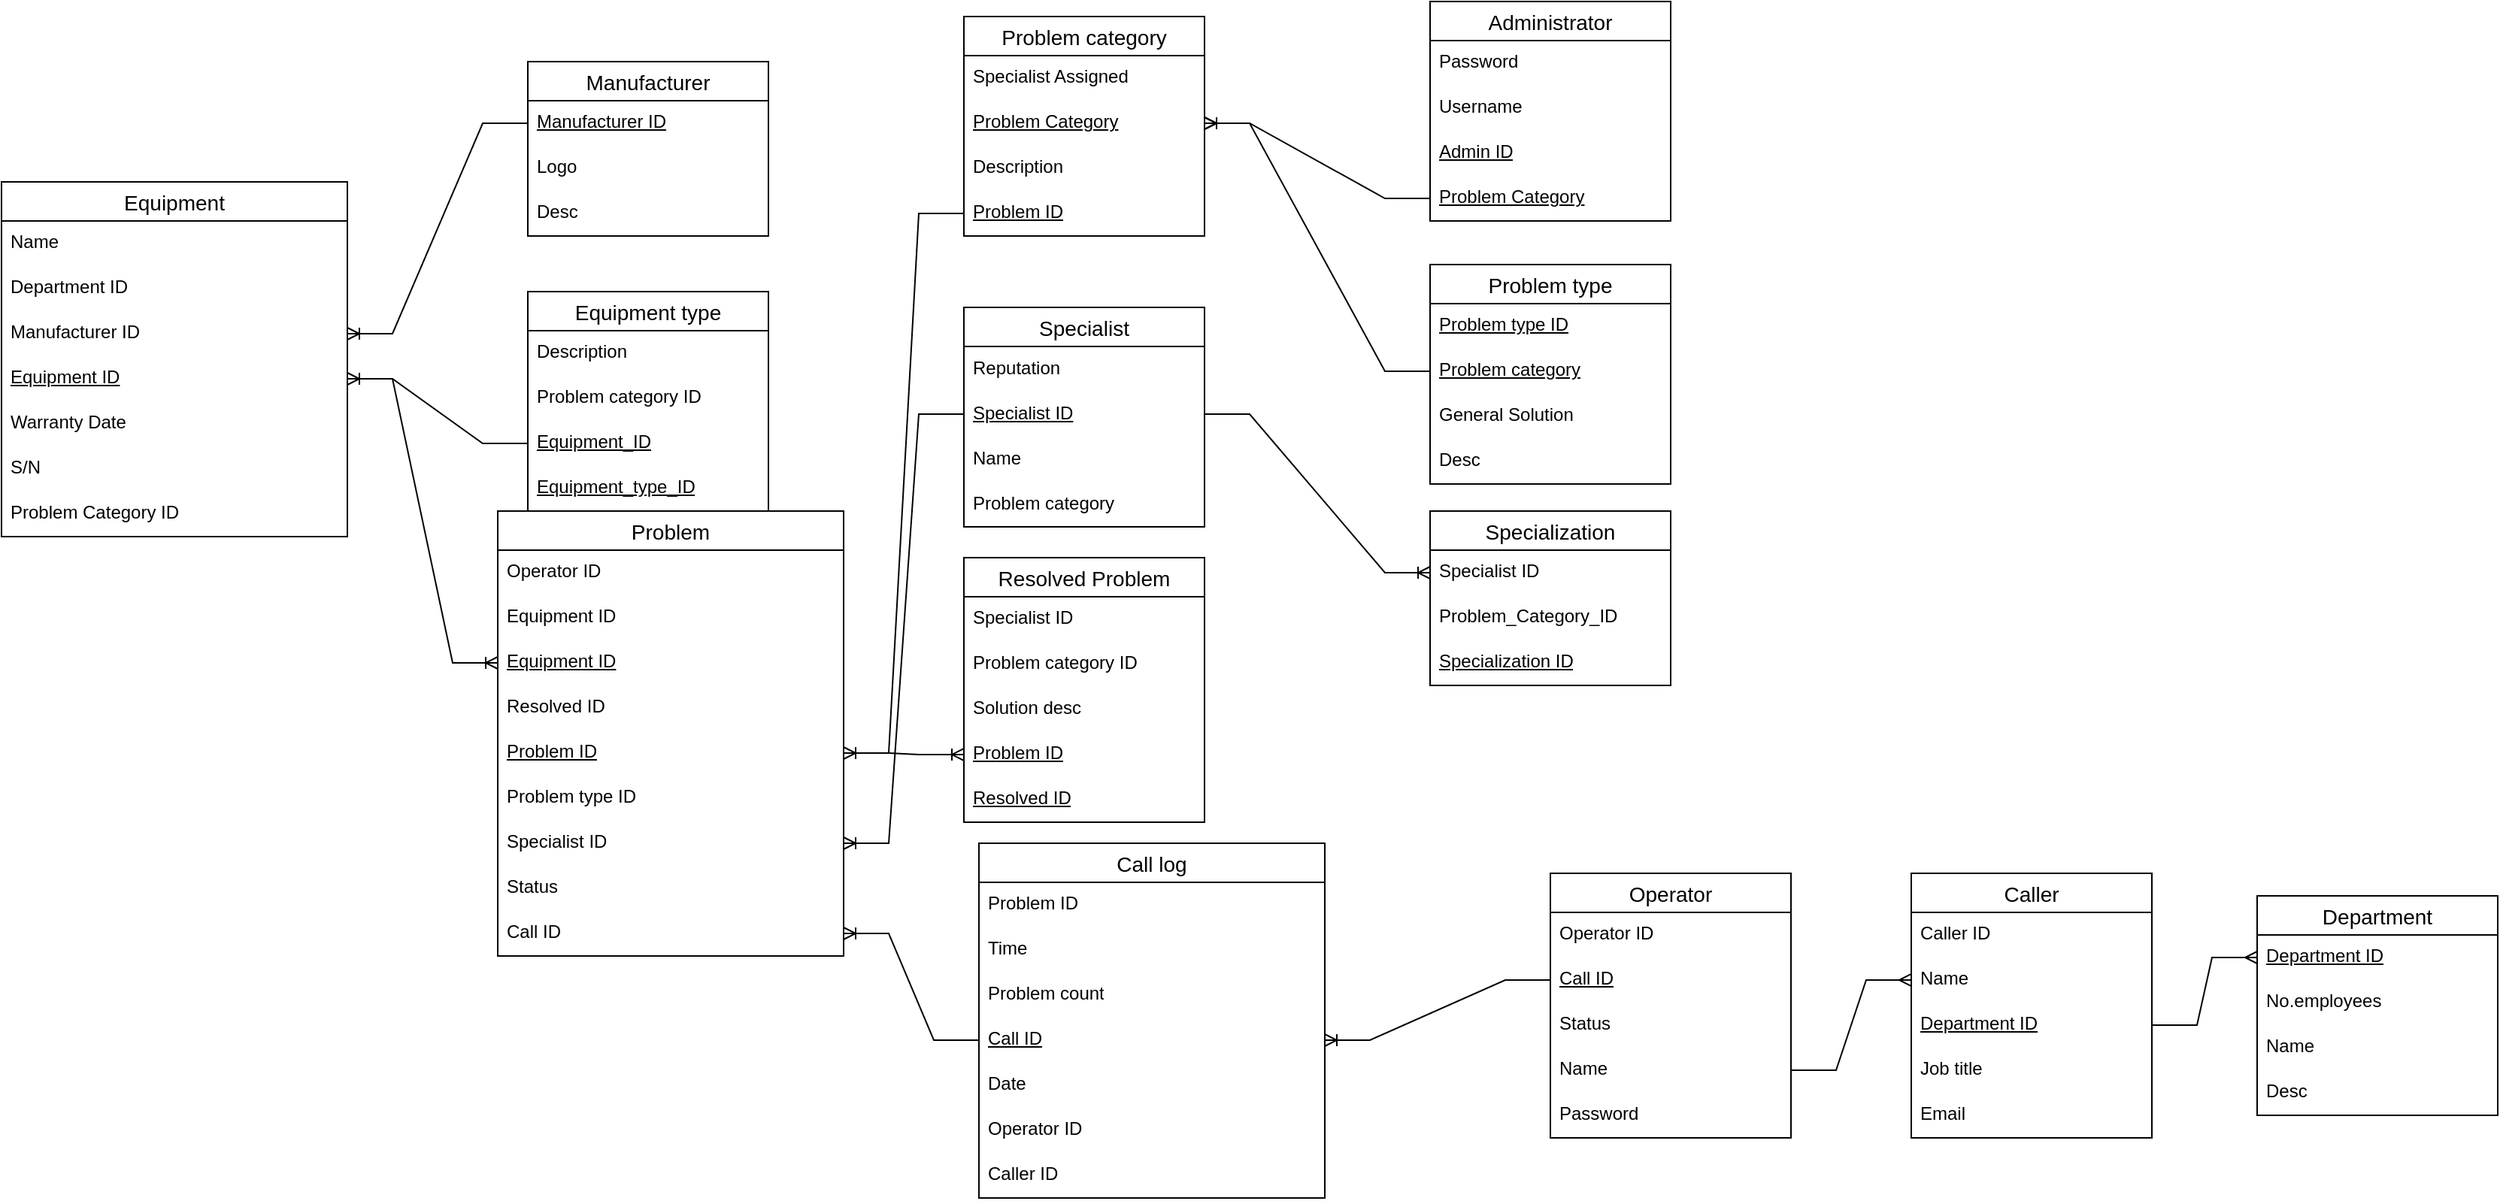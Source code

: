 <mxfile version="24.8.0">
  <diagram name="Página-1" id="9ZSB6v77KkYuJkSo5tRQ">
    <mxGraphModel dx="1434" dy="1915" grid="1" gridSize="10" guides="1" tooltips="1" connect="1" arrows="1" fold="1" page="1" pageScale="1" pageWidth="827" pageHeight="1169" math="0" shadow="0">
      <root>
        <mxCell id="0" />
        <mxCell id="1" parent="0" />
        <mxCell id="93gw-aGDqxS_F10GehH_-1" value="Administrator" style="swimlane;fontStyle=0;childLayout=stackLayout;horizontal=1;startSize=26;horizontalStack=0;resizeParent=1;resizeParentMax=0;resizeLast=0;collapsible=1;marginBottom=0;align=center;fontSize=14;" parent="1" vertex="1">
          <mxGeometry x="970" y="-20" width="160" height="146" as="geometry" />
        </mxCell>
        <mxCell id="93gw-aGDqxS_F10GehH_-2" value="Password" style="text;strokeColor=none;fillColor=none;spacingLeft=4;spacingRight=4;overflow=hidden;rotatable=0;points=[[0,0.5],[1,0.5]];portConstraint=eastwest;fontSize=12;whiteSpace=wrap;html=1;" parent="93gw-aGDqxS_F10GehH_-1" vertex="1">
          <mxGeometry y="26" width="160" height="30" as="geometry" />
        </mxCell>
        <mxCell id="93gw-aGDqxS_F10GehH_-3" value="Username" style="text;strokeColor=none;fillColor=none;spacingLeft=4;spacingRight=4;overflow=hidden;rotatable=0;points=[[0,0.5],[1,0.5]];portConstraint=eastwest;fontSize=12;whiteSpace=wrap;html=1;" parent="93gw-aGDqxS_F10GehH_-1" vertex="1">
          <mxGeometry y="56" width="160" height="30" as="geometry" />
        </mxCell>
        <mxCell id="93gw-aGDqxS_F10GehH_-4" value="Admin ID" style="text;strokeColor=none;fillColor=none;spacingLeft=4;spacingRight=4;overflow=hidden;rotatable=0;points=[[0,0.5],[1,0.5]];portConstraint=eastwest;fontSize=12;whiteSpace=wrap;html=1;fontStyle=4" parent="93gw-aGDqxS_F10GehH_-1" vertex="1">
          <mxGeometry y="86" width="160" height="30" as="geometry" />
        </mxCell>
        <mxCell id="93gw-aGDqxS_F10GehH_-190" value="Problem Category" style="text;strokeColor=none;fillColor=none;spacingLeft=4;spacingRight=4;overflow=hidden;rotatable=0;points=[[0,0.5],[1,0.5]];portConstraint=eastwest;fontSize=12;whiteSpace=wrap;html=1;fontStyle=4" parent="93gw-aGDqxS_F10GehH_-1" vertex="1">
          <mxGeometry y="116" width="160" height="30" as="geometry" />
        </mxCell>
        <mxCell id="93gw-aGDqxS_F10GehH_-5" value="Resolved Problem" style="swimlane;fontStyle=0;childLayout=stackLayout;horizontal=1;startSize=26;horizontalStack=0;resizeParent=1;resizeParentMax=0;resizeLast=0;collapsible=1;marginBottom=0;align=center;fontSize=14;" parent="1" vertex="1">
          <mxGeometry x="660" y="350" width="160" height="176" as="geometry" />
        </mxCell>
        <mxCell id="93gw-aGDqxS_F10GehH_-6" value="Specialist ID" style="text;strokeColor=none;fillColor=none;spacingLeft=4;spacingRight=4;overflow=hidden;rotatable=0;points=[[0,0.5],[1,0.5]];portConstraint=eastwest;fontSize=12;whiteSpace=wrap;html=1;" parent="93gw-aGDqxS_F10GehH_-5" vertex="1">
          <mxGeometry y="26" width="160" height="30" as="geometry" />
        </mxCell>
        <mxCell id="93gw-aGDqxS_F10GehH_-40" value="Problem category ID" style="text;strokeColor=none;fillColor=none;spacingLeft=4;spacingRight=4;overflow=hidden;rotatable=0;points=[[0,0.5],[1,0.5]];portConstraint=eastwest;fontSize=12;whiteSpace=wrap;html=1;" parent="93gw-aGDqxS_F10GehH_-5" vertex="1">
          <mxGeometry y="56" width="160" height="30" as="geometry" />
        </mxCell>
        <mxCell id="93gw-aGDqxS_F10GehH_-7" value="Solution desc" style="text;strokeColor=none;fillColor=none;spacingLeft=4;spacingRight=4;overflow=hidden;rotatable=0;points=[[0,0.5],[1,0.5]];portConstraint=eastwest;fontSize=12;whiteSpace=wrap;html=1;" parent="93gw-aGDqxS_F10GehH_-5" vertex="1">
          <mxGeometry y="86" width="160" height="30" as="geometry" />
        </mxCell>
        <mxCell id="93gw-aGDqxS_F10GehH_-8" value="Problem ID" style="text;strokeColor=none;fillColor=none;spacingLeft=4;spacingRight=4;overflow=hidden;rotatable=0;points=[[0,0.5],[1,0.5]];portConstraint=eastwest;fontSize=12;whiteSpace=wrap;html=1;fontStyle=4" parent="93gw-aGDqxS_F10GehH_-5" vertex="1">
          <mxGeometry y="116" width="160" height="30" as="geometry" />
        </mxCell>
        <mxCell id="93gw-aGDqxS_F10GehH_-188" value="Resolved ID" style="text;strokeColor=none;fillColor=none;spacingLeft=4;spacingRight=4;overflow=hidden;rotatable=0;points=[[0,0.5],[1,0.5]];portConstraint=eastwest;fontSize=12;whiteSpace=wrap;html=1;fontStyle=4" parent="93gw-aGDqxS_F10GehH_-5" vertex="1">
          <mxGeometry y="146" width="160" height="30" as="geometry" />
        </mxCell>
        <mxCell id="93gw-aGDqxS_F10GehH_-9" value="Equipment" style="swimlane;fontStyle=0;childLayout=stackLayout;horizontal=1;startSize=26;horizontalStack=0;resizeParent=1;resizeParentMax=0;resizeLast=0;collapsible=1;marginBottom=0;align=center;fontSize=14;" parent="1" vertex="1">
          <mxGeometry x="20" y="100" width="230" height="236" as="geometry">
            <mxRectangle x="150" y="190" width="60" height="30" as="alternateBounds" />
          </mxGeometry>
        </mxCell>
        <mxCell id="93gw-aGDqxS_F10GehH_-10" value="Name" style="text;strokeColor=none;fillColor=none;spacingLeft=4;spacingRight=4;overflow=hidden;rotatable=0;points=[[0,0.5],[1,0.5]];portConstraint=eastwest;fontSize=12;whiteSpace=wrap;html=1;" parent="93gw-aGDqxS_F10GehH_-9" vertex="1">
          <mxGeometry y="26" width="230" height="30" as="geometry" />
        </mxCell>
        <mxCell id="93gw-aGDqxS_F10GehH_-32" value="Department ID" style="text;strokeColor=none;fillColor=none;spacingLeft=4;spacingRight=4;overflow=hidden;rotatable=0;points=[[0,0.5],[1,0.5]];portConstraint=eastwest;fontSize=12;whiteSpace=wrap;html=1;" parent="93gw-aGDqxS_F10GehH_-9" vertex="1">
          <mxGeometry y="56" width="230" height="30" as="geometry" />
        </mxCell>
        <mxCell id="93gw-aGDqxS_F10GehH_-11" value="Manufacturer ID" style="text;strokeColor=none;fillColor=none;spacingLeft=4;spacingRight=4;overflow=hidden;rotatable=0;points=[[0,0.5],[1,0.5]];portConstraint=eastwest;fontSize=12;whiteSpace=wrap;html=1;" parent="93gw-aGDqxS_F10GehH_-9" vertex="1">
          <mxGeometry y="86" width="230" height="30" as="geometry" />
        </mxCell>
        <mxCell id="93gw-aGDqxS_F10GehH_-35" value="Equipment ID" style="text;strokeColor=none;fillColor=none;spacingLeft=4;spacingRight=4;overflow=hidden;rotatable=0;points=[[0,0.5],[1,0.5]];portConstraint=eastwest;fontSize=12;whiteSpace=wrap;html=1;fontStyle=4" parent="93gw-aGDqxS_F10GehH_-9" vertex="1">
          <mxGeometry y="116" width="230" height="30" as="geometry" />
        </mxCell>
        <mxCell id="93gw-aGDqxS_F10GehH_-36" value="Warranty Date" style="text;strokeColor=none;fillColor=none;spacingLeft=4;spacingRight=4;overflow=hidden;rotatable=0;points=[[0,0.5],[1,0.5]];portConstraint=eastwest;fontSize=12;whiteSpace=wrap;html=1;" parent="93gw-aGDqxS_F10GehH_-9" vertex="1">
          <mxGeometry y="146" width="230" height="30" as="geometry" />
        </mxCell>
        <mxCell id="93gw-aGDqxS_F10GehH_-33" value="S/N" style="text;strokeColor=none;fillColor=none;spacingLeft=4;spacingRight=4;overflow=hidden;rotatable=0;points=[[0,0.5],[1,0.5]];portConstraint=eastwest;fontSize=12;whiteSpace=wrap;html=1;" parent="93gw-aGDqxS_F10GehH_-9" vertex="1">
          <mxGeometry y="176" width="230" height="30" as="geometry" />
        </mxCell>
        <mxCell id="93gw-aGDqxS_F10GehH_-12" value="Problem Category ID" style="text;strokeColor=none;fillColor=none;spacingLeft=4;spacingRight=4;overflow=hidden;rotatable=0;points=[[0,0.5],[1,0.5]];portConstraint=eastwest;fontSize=12;whiteSpace=wrap;html=1;" parent="93gw-aGDqxS_F10GehH_-9" vertex="1">
          <mxGeometry y="206" width="230" height="30" as="geometry" />
        </mxCell>
        <mxCell id="93gw-aGDqxS_F10GehH_-13" value="Equipment type" style="swimlane;fontStyle=0;childLayout=stackLayout;horizontal=1;startSize=26;horizontalStack=0;resizeParent=1;resizeParentMax=0;resizeLast=0;collapsible=1;marginBottom=0;align=center;fontSize=14;" parent="1" vertex="1">
          <mxGeometry x="370" y="173" width="160" height="146" as="geometry" />
        </mxCell>
        <mxCell id="93gw-aGDqxS_F10GehH_-14" value="Description" style="text;strokeColor=none;fillColor=none;spacingLeft=4;spacingRight=4;overflow=hidden;rotatable=0;points=[[0,0.5],[1,0.5]];portConstraint=eastwest;fontSize=12;whiteSpace=wrap;html=1;" parent="93gw-aGDqxS_F10GehH_-13" vertex="1">
          <mxGeometry y="26" width="160" height="30" as="geometry" />
        </mxCell>
        <mxCell id="93gw-aGDqxS_F10GehH_-15" value="Problem category ID" style="text;strokeColor=none;fillColor=none;spacingLeft=4;spacingRight=4;overflow=hidden;rotatable=0;points=[[0,0.5],[1,0.5]];portConstraint=eastwest;fontSize=12;whiteSpace=wrap;html=1;" parent="93gw-aGDqxS_F10GehH_-13" vertex="1">
          <mxGeometry y="56" width="160" height="30" as="geometry" />
        </mxCell>
        <mxCell id="Wna7h7z7VAypteXtnQsG-3" value="Equipment&lt;span style=&quot;background-color: initial;&quot;&gt;_ID&lt;/span&gt;" style="text;strokeColor=none;fillColor=none;spacingLeft=4;spacingRight=4;overflow=hidden;rotatable=0;points=[[0,0.5],[1,0.5]];portConstraint=eastwest;fontSize=12;whiteSpace=wrap;html=1;fontStyle=4" vertex="1" parent="93gw-aGDqxS_F10GehH_-13">
          <mxGeometry y="86" width="160" height="30" as="geometry" />
        </mxCell>
        <mxCell id="93gw-aGDqxS_F10GehH_-16" value="Equipment_type_ID" style="text;strokeColor=none;fillColor=none;spacingLeft=4;spacingRight=4;overflow=hidden;rotatable=0;points=[[0,0.5],[1,0.5]];portConstraint=eastwest;fontSize=12;whiteSpace=wrap;html=1;fontStyle=4" parent="93gw-aGDqxS_F10GehH_-13" vertex="1">
          <mxGeometry y="116" width="160" height="30" as="geometry" />
        </mxCell>
        <mxCell id="93gw-aGDqxS_F10GehH_-17" value="Manufacturer" style="swimlane;fontStyle=0;childLayout=stackLayout;horizontal=1;startSize=26;horizontalStack=0;resizeParent=1;resizeParentMax=0;resizeLast=0;collapsible=1;marginBottom=0;align=center;fontSize=14;" parent="1" vertex="1">
          <mxGeometry x="370" y="20" width="160" height="116" as="geometry" />
        </mxCell>
        <mxCell id="93gw-aGDqxS_F10GehH_-18" value="Manufacturer ID" style="text;strokeColor=none;fillColor=none;spacingLeft=4;spacingRight=4;overflow=hidden;rotatable=0;points=[[0,0.5],[1,0.5]];portConstraint=eastwest;fontSize=12;whiteSpace=wrap;html=1;fontStyle=4" parent="93gw-aGDqxS_F10GehH_-17" vertex="1">
          <mxGeometry y="26" width="160" height="30" as="geometry" />
        </mxCell>
        <mxCell id="93gw-aGDqxS_F10GehH_-19" value="Logo" style="text;strokeColor=none;fillColor=none;spacingLeft=4;spacingRight=4;overflow=hidden;rotatable=0;points=[[0,0.5],[1,0.5]];portConstraint=eastwest;fontSize=12;whiteSpace=wrap;html=1;" parent="93gw-aGDqxS_F10GehH_-17" vertex="1">
          <mxGeometry y="56" width="160" height="30" as="geometry" />
        </mxCell>
        <mxCell id="93gw-aGDqxS_F10GehH_-20" value="Desc" style="text;strokeColor=none;fillColor=none;spacingLeft=4;spacingRight=4;overflow=hidden;rotatable=0;points=[[0,0.5],[1,0.5]];portConstraint=eastwest;fontSize=12;whiteSpace=wrap;html=1;" parent="93gw-aGDqxS_F10GehH_-17" vertex="1">
          <mxGeometry y="86" width="160" height="30" as="geometry" />
        </mxCell>
        <mxCell id="93gw-aGDqxS_F10GehH_-21" value="Problem category" style="swimlane;fontStyle=0;childLayout=stackLayout;horizontal=1;startSize=26;horizontalStack=0;resizeParent=1;resizeParentMax=0;resizeLast=0;collapsible=1;marginBottom=0;align=center;fontSize=14;" parent="1" vertex="1">
          <mxGeometry x="660" y="-10" width="160" height="146" as="geometry" />
        </mxCell>
        <mxCell id="93gw-aGDqxS_F10GehH_-22" value="Specialist Assigned" style="text;strokeColor=none;fillColor=none;spacingLeft=4;spacingRight=4;overflow=hidden;rotatable=0;points=[[0,0.5],[1,0.5]];portConstraint=eastwest;fontSize=12;whiteSpace=wrap;html=1;" parent="93gw-aGDqxS_F10GehH_-21" vertex="1">
          <mxGeometry y="26" width="160" height="30" as="geometry" />
        </mxCell>
        <mxCell id="93gw-aGDqxS_F10GehH_-23" value="Problem Category" style="text;strokeColor=none;fillColor=none;spacingLeft=4;spacingRight=4;overflow=hidden;rotatable=0;points=[[0,0.5],[1,0.5]];portConstraint=eastwest;fontSize=12;whiteSpace=wrap;html=1;fontStyle=4" parent="93gw-aGDqxS_F10GehH_-21" vertex="1">
          <mxGeometry y="56" width="160" height="30" as="geometry" />
        </mxCell>
        <mxCell id="Wna7h7z7VAypteXtnQsG-4" value="Description" style="text;strokeColor=none;fillColor=none;spacingLeft=4;spacingRight=4;overflow=hidden;rotatable=0;points=[[0,0.5],[1,0.5]];portConstraint=eastwest;fontSize=12;whiteSpace=wrap;html=1;" vertex="1" parent="93gw-aGDqxS_F10GehH_-21">
          <mxGeometry y="86" width="160" height="30" as="geometry" />
        </mxCell>
        <mxCell id="93gw-aGDqxS_F10GehH_-24" value="Problem ID" style="text;strokeColor=none;fillColor=none;spacingLeft=4;spacingRight=4;overflow=hidden;rotatable=0;points=[[0,0.5],[1,0.5]];portConstraint=eastwest;fontSize=12;whiteSpace=wrap;html=1;fontStyle=4" parent="93gw-aGDqxS_F10GehH_-21" vertex="1">
          <mxGeometry y="116" width="160" height="30" as="geometry" />
        </mxCell>
        <mxCell id="93gw-aGDqxS_F10GehH_-25" value="Specialization" style="swimlane;fontStyle=0;childLayout=stackLayout;horizontal=1;startSize=26;horizontalStack=0;resizeParent=1;resizeParentMax=0;resizeLast=0;collapsible=1;marginBottom=0;align=center;fontSize=14;" parent="1" vertex="1">
          <mxGeometry x="970" y="319" width="160" height="116" as="geometry" />
        </mxCell>
        <mxCell id="93gw-aGDqxS_F10GehH_-26" value="Specialist ID" style="text;strokeColor=none;fillColor=none;spacingLeft=4;spacingRight=4;overflow=hidden;rotatable=0;points=[[0,0.5],[1,0.5]];portConstraint=eastwest;fontSize=12;whiteSpace=wrap;html=1;" parent="93gw-aGDqxS_F10GehH_-25" vertex="1">
          <mxGeometry y="26" width="160" height="30" as="geometry" />
        </mxCell>
        <mxCell id="93gw-aGDqxS_F10GehH_-27" value="Problem_Category_ID" style="text;strokeColor=none;fillColor=none;spacingLeft=4;spacingRight=4;overflow=hidden;rotatable=0;points=[[0,0.5],[1,0.5]];portConstraint=eastwest;fontSize=12;whiteSpace=wrap;html=1;" parent="93gw-aGDqxS_F10GehH_-25" vertex="1">
          <mxGeometry y="56" width="160" height="30" as="geometry" />
        </mxCell>
        <mxCell id="93gw-aGDqxS_F10GehH_-28" value="Specialization ID" style="text;strokeColor=none;fillColor=none;spacingLeft=4;spacingRight=4;overflow=hidden;rotatable=0;points=[[0,0.5],[1,0.5]];portConstraint=eastwest;fontSize=12;whiteSpace=wrap;html=1;fontStyle=4" parent="93gw-aGDqxS_F10GehH_-25" vertex="1">
          <mxGeometry y="86" width="160" height="30" as="geometry" />
        </mxCell>
        <mxCell id="93gw-aGDqxS_F10GehH_-41" value="Call log" style="swimlane;fontStyle=0;childLayout=stackLayout;horizontal=1;startSize=26;horizontalStack=0;resizeParent=1;resizeParentMax=0;resizeLast=0;collapsible=1;marginBottom=0;align=center;fontSize=14;" parent="1" vertex="1">
          <mxGeometry x="670" y="540" width="230" height="236" as="geometry" />
        </mxCell>
        <mxCell id="93gw-aGDqxS_F10GehH_-42" value="Problem ID" style="text;strokeColor=none;fillColor=none;spacingLeft=4;spacingRight=4;overflow=hidden;rotatable=0;points=[[0,0.5],[1,0.5]];portConstraint=eastwest;fontSize=12;whiteSpace=wrap;html=1;" parent="93gw-aGDqxS_F10GehH_-41" vertex="1">
          <mxGeometry y="26" width="230" height="30" as="geometry" />
        </mxCell>
        <mxCell id="93gw-aGDqxS_F10GehH_-43" value="Time" style="text;strokeColor=none;fillColor=none;spacingLeft=4;spacingRight=4;overflow=hidden;rotatable=0;points=[[0,0.5],[1,0.5]];portConstraint=eastwest;fontSize=12;whiteSpace=wrap;html=1;" parent="93gw-aGDqxS_F10GehH_-41" vertex="1">
          <mxGeometry y="56" width="230" height="30" as="geometry" />
        </mxCell>
        <mxCell id="93gw-aGDqxS_F10GehH_-44" value="Problem count" style="text;strokeColor=none;fillColor=none;spacingLeft=4;spacingRight=4;overflow=hidden;rotatable=0;points=[[0,0.5],[1,0.5]];portConstraint=eastwest;fontSize=12;whiteSpace=wrap;html=1;" parent="93gw-aGDqxS_F10GehH_-41" vertex="1">
          <mxGeometry y="86" width="230" height="30" as="geometry" />
        </mxCell>
        <mxCell id="93gw-aGDqxS_F10GehH_-51" value="Call ID" style="text;strokeColor=none;fillColor=none;spacingLeft=4;spacingRight=4;overflow=hidden;rotatable=0;points=[[0,0.5],[1,0.5]];portConstraint=eastwest;fontSize=12;whiteSpace=wrap;html=1;fontStyle=4" parent="93gw-aGDqxS_F10GehH_-41" vertex="1">
          <mxGeometry y="116" width="230" height="30" as="geometry" />
        </mxCell>
        <mxCell id="93gw-aGDqxS_F10GehH_-52" value="Date" style="text;strokeColor=none;fillColor=none;spacingLeft=4;spacingRight=4;overflow=hidden;rotatable=0;points=[[0,0.5],[1,0.5]];portConstraint=eastwest;fontSize=12;whiteSpace=wrap;html=1;fontStyle=0" parent="93gw-aGDqxS_F10GehH_-41" vertex="1">
          <mxGeometry y="146" width="230" height="30" as="geometry" />
        </mxCell>
        <mxCell id="93gw-aGDqxS_F10GehH_-53" value="Operator ID" style="text;strokeColor=none;fillColor=none;spacingLeft=4;spacingRight=4;overflow=hidden;rotatable=0;points=[[0,0.5],[1,0.5]];portConstraint=eastwest;fontSize=12;whiteSpace=wrap;html=1;fontStyle=0" parent="93gw-aGDqxS_F10GehH_-41" vertex="1">
          <mxGeometry y="176" width="230" height="30" as="geometry" />
        </mxCell>
        <mxCell id="93gw-aGDqxS_F10GehH_-54" value="Caller ID" style="text;strokeColor=none;fillColor=none;spacingLeft=4;spacingRight=4;overflow=hidden;rotatable=0;points=[[0,0.5],[1,0.5]];portConstraint=eastwest;fontSize=12;whiteSpace=wrap;html=1;fontStyle=0" parent="93gw-aGDqxS_F10GehH_-41" vertex="1">
          <mxGeometry y="206" width="230" height="30" as="geometry" />
        </mxCell>
        <mxCell id="93gw-aGDqxS_F10GehH_-46" value="Department" style="swimlane;fontStyle=0;childLayout=stackLayout;horizontal=1;startSize=26;horizontalStack=0;resizeParent=1;resizeParentMax=0;resizeLast=0;collapsible=1;marginBottom=0;align=center;fontSize=14;" parent="1" vertex="1">
          <mxGeometry x="1520" y="575" width="160" height="146" as="geometry" />
        </mxCell>
        <mxCell id="93gw-aGDqxS_F10GehH_-47" value="Department ID" style="text;strokeColor=none;fillColor=none;spacingLeft=4;spacingRight=4;overflow=hidden;rotatable=0;points=[[0,0.5],[1,0.5]];portConstraint=eastwest;fontSize=12;whiteSpace=wrap;html=1;fontStyle=4" parent="93gw-aGDqxS_F10GehH_-46" vertex="1">
          <mxGeometry y="26" width="160" height="30" as="geometry" />
        </mxCell>
        <mxCell id="93gw-aGDqxS_F10GehH_-48" value="No.employees" style="text;strokeColor=none;fillColor=none;spacingLeft=4;spacingRight=4;overflow=hidden;rotatable=0;points=[[0,0.5],[1,0.5]];portConstraint=eastwest;fontSize=12;whiteSpace=wrap;html=1;" parent="93gw-aGDqxS_F10GehH_-46" vertex="1">
          <mxGeometry y="56" width="160" height="30" as="geometry" />
        </mxCell>
        <mxCell id="93gw-aGDqxS_F10GehH_-49" value="Name" style="text;strokeColor=none;fillColor=none;spacingLeft=4;spacingRight=4;overflow=hidden;rotatable=0;points=[[0,0.5],[1,0.5]];portConstraint=eastwest;fontSize=12;whiteSpace=wrap;html=1;" parent="93gw-aGDqxS_F10GehH_-46" vertex="1">
          <mxGeometry y="86" width="160" height="30" as="geometry" />
        </mxCell>
        <mxCell id="93gw-aGDqxS_F10GehH_-50" value="Desc" style="text;strokeColor=none;fillColor=none;spacingLeft=4;spacingRight=4;overflow=hidden;rotatable=0;points=[[0,0.5],[1,0.5]];portConstraint=eastwest;fontSize=12;whiteSpace=wrap;html=1;fontStyle=0" parent="93gw-aGDqxS_F10GehH_-46" vertex="1">
          <mxGeometry y="116" width="160" height="30" as="geometry" />
        </mxCell>
        <mxCell id="93gw-aGDqxS_F10GehH_-55" value="Caller" style="swimlane;fontStyle=0;childLayout=stackLayout;horizontal=1;startSize=26;horizontalStack=0;resizeParent=1;resizeParentMax=0;resizeLast=0;collapsible=1;marginBottom=0;align=center;fontSize=14;" parent="1" vertex="1">
          <mxGeometry x="1290" y="560" width="160" height="176" as="geometry" />
        </mxCell>
        <mxCell id="93gw-aGDqxS_F10GehH_-56" value="Caller ID" style="text;strokeColor=none;fillColor=none;spacingLeft=4;spacingRight=4;overflow=hidden;rotatable=0;points=[[0,0.5],[1,0.5]];portConstraint=eastwest;fontSize=12;whiteSpace=wrap;html=1;" parent="93gw-aGDqxS_F10GehH_-55" vertex="1">
          <mxGeometry y="26" width="160" height="30" as="geometry" />
        </mxCell>
        <mxCell id="93gw-aGDqxS_F10GehH_-57" value="Name" style="text;strokeColor=none;fillColor=none;spacingLeft=4;spacingRight=4;overflow=hidden;rotatable=0;points=[[0,0.5],[1,0.5]];portConstraint=eastwest;fontSize=12;whiteSpace=wrap;html=1;" parent="93gw-aGDqxS_F10GehH_-55" vertex="1">
          <mxGeometry y="56" width="160" height="30" as="geometry" />
        </mxCell>
        <mxCell id="93gw-aGDqxS_F10GehH_-58" value="Department ID" style="text;strokeColor=none;fillColor=none;spacingLeft=4;spacingRight=4;overflow=hidden;rotatable=0;points=[[0,0.5],[1,0.5]];portConstraint=eastwest;fontSize=12;whiteSpace=wrap;html=1;fontStyle=4" parent="93gw-aGDqxS_F10GehH_-55" vertex="1">
          <mxGeometry y="86" width="160" height="30" as="geometry" />
        </mxCell>
        <mxCell id="93gw-aGDqxS_F10GehH_-62" value="Job title" style="text;strokeColor=none;fillColor=none;spacingLeft=4;spacingRight=4;overflow=hidden;rotatable=0;points=[[0,0.5],[1,0.5]];portConstraint=eastwest;fontSize=12;whiteSpace=wrap;html=1;fontStyle=0" parent="93gw-aGDqxS_F10GehH_-55" vertex="1">
          <mxGeometry y="116" width="160" height="30" as="geometry" />
        </mxCell>
        <mxCell id="93gw-aGDqxS_F10GehH_-59" value="Email" style="text;strokeColor=none;fillColor=none;spacingLeft=4;spacingRight=4;overflow=hidden;rotatable=0;points=[[0,0.5],[1,0.5]];portConstraint=eastwest;fontSize=12;whiteSpace=wrap;html=1;fontStyle=0" parent="93gw-aGDqxS_F10GehH_-55" vertex="1">
          <mxGeometry y="146" width="160" height="30" as="geometry" />
        </mxCell>
        <mxCell id="93gw-aGDqxS_F10GehH_-63" value="Operator" style="swimlane;fontStyle=0;childLayout=stackLayout;horizontal=1;startSize=26;horizontalStack=0;resizeParent=1;resizeParentMax=0;resizeLast=0;collapsible=1;marginBottom=0;align=center;fontSize=14;" parent="1" vertex="1">
          <mxGeometry x="1050" y="560" width="160" height="176" as="geometry" />
        </mxCell>
        <mxCell id="93gw-aGDqxS_F10GehH_-187" value="Operator ID" style="text;strokeColor=none;fillColor=none;spacingLeft=4;spacingRight=4;overflow=hidden;rotatable=0;points=[[0,0.5],[1,0.5]];portConstraint=eastwest;fontSize=12;whiteSpace=wrap;html=1;" parent="93gw-aGDqxS_F10GehH_-63" vertex="1">
          <mxGeometry y="26" width="160" height="30" as="geometry" />
        </mxCell>
        <mxCell id="93gw-aGDqxS_F10GehH_-64" value="Call ID" style="text;strokeColor=none;fillColor=none;spacingLeft=4;spacingRight=4;overflow=hidden;rotatable=0;points=[[0,0.5],[1,0.5]];portConstraint=eastwest;fontSize=12;whiteSpace=wrap;html=1;fontStyle=4" parent="93gw-aGDqxS_F10GehH_-63" vertex="1">
          <mxGeometry y="56" width="160" height="30" as="geometry" />
        </mxCell>
        <mxCell id="93gw-aGDqxS_F10GehH_-65" value="Status" style="text;strokeColor=none;fillColor=none;spacingLeft=4;spacingRight=4;overflow=hidden;rotatable=0;points=[[0,0.5],[1,0.5]];portConstraint=eastwest;fontSize=12;whiteSpace=wrap;html=1;" parent="93gw-aGDqxS_F10GehH_-63" vertex="1">
          <mxGeometry y="86" width="160" height="30" as="geometry" />
        </mxCell>
        <mxCell id="93gw-aGDqxS_F10GehH_-66" value="Name" style="text;strokeColor=none;fillColor=none;spacingLeft=4;spacingRight=4;overflow=hidden;rotatable=0;points=[[0,0.5],[1,0.5]];portConstraint=eastwest;fontSize=12;whiteSpace=wrap;html=1;" parent="93gw-aGDqxS_F10GehH_-63" vertex="1">
          <mxGeometry y="116" width="160" height="30" as="geometry" />
        </mxCell>
        <mxCell id="93gw-aGDqxS_F10GehH_-67" value="Password" style="text;strokeColor=none;fillColor=none;spacingLeft=4;spacingRight=4;overflow=hidden;rotatable=0;points=[[0,0.5],[1,0.5]];portConstraint=eastwest;fontSize=12;whiteSpace=wrap;html=1;fontStyle=0" parent="93gw-aGDqxS_F10GehH_-63" vertex="1">
          <mxGeometry y="146" width="160" height="30" as="geometry" />
        </mxCell>
        <mxCell id="93gw-aGDqxS_F10GehH_-68" value="Problem" style="swimlane;fontStyle=0;childLayout=stackLayout;horizontal=1;startSize=26;horizontalStack=0;resizeParent=1;resizeParentMax=0;resizeLast=0;collapsible=1;marginBottom=0;align=center;fontSize=14;" parent="1" vertex="1">
          <mxGeometry x="350" y="319" width="230" height="296" as="geometry">
            <mxRectangle x="150" y="190" width="60" height="30" as="alternateBounds" />
          </mxGeometry>
        </mxCell>
        <mxCell id="93gw-aGDqxS_F10GehH_-69" value="Operator ID" style="text;strokeColor=none;fillColor=none;spacingLeft=4;spacingRight=4;overflow=hidden;rotatable=0;points=[[0,0.5],[1,0.5]];portConstraint=eastwest;fontSize=12;whiteSpace=wrap;html=1;" parent="93gw-aGDqxS_F10GehH_-68" vertex="1">
          <mxGeometry y="26" width="230" height="30" as="geometry" />
        </mxCell>
        <mxCell id="93gw-aGDqxS_F10GehH_-70" value="Equipment ID" style="text;strokeColor=none;fillColor=none;spacingLeft=4;spacingRight=4;overflow=hidden;rotatable=0;points=[[0,0.5],[1,0.5]];portConstraint=eastwest;fontSize=12;whiteSpace=wrap;html=1;" parent="93gw-aGDqxS_F10GehH_-68" vertex="1">
          <mxGeometry y="56" width="230" height="30" as="geometry" />
        </mxCell>
        <mxCell id="Wna7h7z7VAypteXtnQsG-1" value="Equipment ID" style="text;strokeColor=none;fillColor=none;spacingLeft=4;spacingRight=4;overflow=hidden;rotatable=0;points=[[0,0.5],[1,0.5]];portConstraint=eastwest;fontSize=12;whiteSpace=wrap;html=1;fontStyle=4" vertex="1" parent="93gw-aGDqxS_F10GehH_-68">
          <mxGeometry y="86" width="230" height="30" as="geometry" />
        </mxCell>
        <mxCell id="93gw-aGDqxS_F10GehH_-71" value="Resolved ID" style="text;strokeColor=none;fillColor=none;spacingLeft=4;spacingRight=4;overflow=hidden;rotatable=0;points=[[0,0.5],[1,0.5]];portConstraint=eastwest;fontSize=12;whiteSpace=wrap;html=1;" parent="93gw-aGDqxS_F10GehH_-68" vertex="1">
          <mxGeometry y="116" width="230" height="30" as="geometry" />
        </mxCell>
        <mxCell id="93gw-aGDqxS_F10GehH_-72" value="Problem ID" style="text;strokeColor=none;fillColor=none;spacingLeft=4;spacingRight=4;overflow=hidden;rotatable=0;points=[[0,0.5],[1,0.5]];portConstraint=eastwest;fontSize=12;whiteSpace=wrap;html=1;fontStyle=4" parent="93gw-aGDqxS_F10GehH_-68" vertex="1">
          <mxGeometry y="146" width="230" height="30" as="geometry" />
        </mxCell>
        <mxCell id="93gw-aGDqxS_F10GehH_-73" value="Problem type ID" style="text;strokeColor=none;fillColor=none;spacingLeft=4;spacingRight=4;overflow=hidden;rotatable=0;points=[[0,0.5],[1,0.5]];portConstraint=eastwest;fontSize=12;whiteSpace=wrap;html=1;" parent="93gw-aGDqxS_F10GehH_-68" vertex="1">
          <mxGeometry y="176" width="230" height="30" as="geometry" />
        </mxCell>
        <mxCell id="93gw-aGDqxS_F10GehH_-74" value="Specialist ID" style="text;strokeColor=none;fillColor=none;spacingLeft=4;spacingRight=4;overflow=hidden;rotatable=0;points=[[0,0.5],[1,0.5]];portConstraint=eastwest;fontSize=12;whiteSpace=wrap;html=1;" parent="93gw-aGDqxS_F10GehH_-68" vertex="1">
          <mxGeometry y="206" width="230" height="30" as="geometry" />
        </mxCell>
        <mxCell id="93gw-aGDqxS_F10GehH_-77" value="Status" style="text;strokeColor=none;fillColor=none;spacingLeft=4;spacingRight=4;overflow=hidden;rotatable=0;points=[[0,0.5],[1,0.5]];portConstraint=eastwest;fontSize=12;whiteSpace=wrap;html=1;" parent="93gw-aGDqxS_F10GehH_-68" vertex="1">
          <mxGeometry y="236" width="230" height="30" as="geometry" />
        </mxCell>
        <mxCell id="93gw-aGDqxS_F10GehH_-78" value="Call ID" style="text;strokeColor=none;fillColor=none;spacingLeft=4;spacingRight=4;overflow=hidden;rotatable=0;points=[[0,0.5],[1,0.5]];portConstraint=eastwest;fontSize=12;whiteSpace=wrap;html=1;" parent="93gw-aGDqxS_F10GehH_-68" vertex="1">
          <mxGeometry y="266" width="230" height="30" as="geometry" />
        </mxCell>
        <mxCell id="93gw-aGDqxS_F10GehH_-79" value="Specialist" style="swimlane;fontStyle=0;childLayout=stackLayout;horizontal=1;startSize=26;horizontalStack=0;resizeParent=1;resizeParentMax=0;resizeLast=0;collapsible=1;marginBottom=0;align=center;fontSize=14;" parent="1" vertex="1">
          <mxGeometry x="660" y="183.5" width="160" height="146" as="geometry" />
        </mxCell>
        <mxCell id="93gw-aGDqxS_F10GehH_-80" value="Reputation" style="text;strokeColor=none;fillColor=none;spacingLeft=4;spacingRight=4;overflow=hidden;rotatable=0;points=[[0,0.5],[1,0.5]];portConstraint=eastwest;fontSize=12;whiteSpace=wrap;html=1;" parent="93gw-aGDqxS_F10GehH_-79" vertex="1">
          <mxGeometry y="26" width="160" height="30" as="geometry" />
        </mxCell>
        <mxCell id="93gw-aGDqxS_F10GehH_-81" value="Specialist ID" style="text;strokeColor=none;fillColor=none;spacingLeft=4;spacingRight=4;overflow=hidden;rotatable=0;points=[[0,0.5],[1,0.5]];portConstraint=eastwest;fontSize=12;whiteSpace=wrap;html=1;fontStyle=4" parent="93gw-aGDqxS_F10GehH_-79" vertex="1">
          <mxGeometry y="56" width="160" height="30" as="geometry" />
        </mxCell>
        <mxCell id="93gw-aGDqxS_F10GehH_-82" value="Name" style="text;strokeColor=none;fillColor=none;spacingLeft=4;spacingRight=4;overflow=hidden;rotatable=0;points=[[0,0.5],[1,0.5]];portConstraint=eastwest;fontSize=12;whiteSpace=wrap;html=1;" parent="93gw-aGDqxS_F10GehH_-79" vertex="1">
          <mxGeometry y="86" width="160" height="30" as="geometry" />
        </mxCell>
        <mxCell id="93gw-aGDqxS_F10GehH_-83" value="Problem category" style="text;strokeColor=none;fillColor=none;spacingLeft=4;spacingRight=4;overflow=hidden;rotatable=0;points=[[0,0.5],[1,0.5]];portConstraint=eastwest;fontSize=12;whiteSpace=wrap;html=1;fontStyle=0" parent="93gw-aGDqxS_F10GehH_-79" vertex="1">
          <mxGeometry y="116" width="160" height="30" as="geometry" />
        </mxCell>
        <mxCell id="93gw-aGDqxS_F10GehH_-84" value="Problem type" style="swimlane;fontStyle=0;childLayout=stackLayout;horizontal=1;startSize=26;horizontalStack=0;resizeParent=1;resizeParentMax=0;resizeLast=0;collapsible=1;marginBottom=0;align=center;fontSize=14;" parent="1" vertex="1">
          <mxGeometry x="970" y="155" width="160" height="146" as="geometry" />
        </mxCell>
        <mxCell id="93gw-aGDqxS_F10GehH_-85" value="Problem type ID" style="text;strokeColor=none;fillColor=none;spacingLeft=4;spacingRight=4;overflow=hidden;rotatable=0;points=[[0,0.5],[1,0.5]];portConstraint=eastwest;fontSize=12;whiteSpace=wrap;html=1;fontStyle=4" parent="93gw-aGDqxS_F10GehH_-84" vertex="1">
          <mxGeometry y="26" width="160" height="30" as="geometry" />
        </mxCell>
        <mxCell id="93gw-aGDqxS_F10GehH_-189" value="Problem category" style="text;strokeColor=none;fillColor=none;spacingLeft=4;spacingRight=4;overflow=hidden;rotatable=0;points=[[0,0.5],[1,0.5]];portConstraint=eastwest;fontSize=12;whiteSpace=wrap;html=1;fontStyle=4" parent="93gw-aGDqxS_F10GehH_-84" vertex="1">
          <mxGeometry y="56" width="160" height="30" as="geometry" />
        </mxCell>
        <mxCell id="93gw-aGDqxS_F10GehH_-86" value="General Solution" style="text;strokeColor=none;fillColor=none;spacingLeft=4;spacingRight=4;overflow=hidden;rotatable=0;points=[[0,0.5],[1,0.5]];portConstraint=eastwest;fontSize=12;whiteSpace=wrap;html=1;" parent="93gw-aGDqxS_F10GehH_-84" vertex="1">
          <mxGeometry y="86" width="160" height="30" as="geometry" />
        </mxCell>
        <mxCell id="93gw-aGDqxS_F10GehH_-87" value="Desc" style="text;strokeColor=none;fillColor=none;spacingLeft=4;spacingRight=4;overflow=hidden;rotatable=0;points=[[0,0.5],[1,0.5]];portConstraint=eastwest;fontSize=12;whiteSpace=wrap;html=1;" parent="93gw-aGDqxS_F10GehH_-84" vertex="1">
          <mxGeometry y="116" width="160" height="30" as="geometry" />
        </mxCell>
        <mxCell id="93gw-aGDqxS_F10GehH_-175" value="" style="edgeStyle=entityRelationEdgeStyle;fontSize=12;html=1;endArrow=ERoneToMany;rounded=0;entryX=0;entryY=0.5;entryDx=0;entryDy=0;exitX=1;exitY=0.5;exitDx=0;exitDy=0;" parent="1" source="93gw-aGDqxS_F10GehH_-35" target="Wna7h7z7VAypteXtnQsG-1" edge="1">
          <mxGeometry width="100" height="100" relative="1" as="geometry">
            <mxPoint x="390" y="470" as="sourcePoint" />
            <mxPoint x="480" y="440" as="targetPoint" />
          </mxGeometry>
        </mxCell>
        <mxCell id="93gw-aGDqxS_F10GehH_-176" value="" style="edgeStyle=entityRelationEdgeStyle;fontSize=12;html=1;endArrow=ERoneToMany;rounded=0;entryX=1;entryY=0.5;entryDx=0;entryDy=0;exitX=0;exitY=0.5;exitDx=0;exitDy=0;" parent="1" source="Wna7h7z7VAypteXtnQsG-3" target="93gw-aGDqxS_F10GehH_-35" edge="1">
          <mxGeometry width="100" height="100" relative="1" as="geometry">
            <mxPoint x="320" y="290" as="sourcePoint" />
            <mxPoint x="490" y="230" as="targetPoint" />
          </mxGeometry>
        </mxCell>
        <mxCell id="93gw-aGDqxS_F10GehH_-177" value="" style="edgeStyle=entityRelationEdgeStyle;fontSize=12;html=1;endArrow=ERoneToMany;rounded=0;exitX=0;exitY=0.5;exitDx=0;exitDy=0;entryX=1;entryY=0.5;entryDx=0;entryDy=0;" parent="1" source="93gw-aGDqxS_F10GehH_-18" target="93gw-aGDqxS_F10GehH_-11" edge="1">
          <mxGeometry width="100" height="100" relative="1" as="geometry">
            <mxPoint x="470" y="296" as="sourcePoint" />
            <mxPoint x="250" y="230" as="targetPoint" />
          </mxGeometry>
        </mxCell>
        <mxCell id="93gw-aGDqxS_F10GehH_-178" value="" style="edgeStyle=entityRelationEdgeStyle;fontSize=12;html=1;endArrow=ERoneToMany;rounded=0;exitX=0;exitY=0.5;exitDx=0;exitDy=0;entryX=1;entryY=0.5;entryDx=0;entryDy=0;" parent="1" source="93gw-aGDqxS_F10GehH_-190" target="93gw-aGDqxS_F10GehH_-23" edge="1">
          <mxGeometry width="100" height="100" relative="1" as="geometry">
            <mxPoint x="1050" y="62.5" as="sourcePoint" />
            <mxPoint x="930.0" y="161.5" as="targetPoint" />
            <Array as="points">
              <mxPoint x="1500" y="21.5" />
            </Array>
          </mxGeometry>
        </mxCell>
        <mxCell id="93gw-aGDqxS_F10GehH_-179" value="" style="edgeStyle=entityRelationEdgeStyle;fontSize=12;html=1;endArrow=ERoneToMany;rounded=0;exitX=0;exitY=0.5;exitDx=0;exitDy=0;entryX=1;entryY=0.5;entryDx=0;entryDy=0;" parent="1" source="93gw-aGDqxS_F10GehH_-81" target="93gw-aGDqxS_F10GehH_-74" edge="1">
          <mxGeometry width="100" height="100" relative="1" as="geometry">
            <mxPoint x="710" y="361" as="sourcePoint" />
            <mxPoint x="590" y="460" as="targetPoint" />
            <Array as="points">
              <mxPoint x="1160" y="320" />
            </Array>
          </mxGeometry>
        </mxCell>
        <mxCell id="93gw-aGDqxS_F10GehH_-180" value="" style="edgeStyle=entityRelationEdgeStyle;fontSize=12;html=1;endArrow=ERoneToMany;rounded=0;entryX=0;entryY=0.5;entryDx=0;entryDy=0;exitX=1;exitY=0.5;exitDx=0;exitDy=0;" parent="1" source="93gw-aGDqxS_F10GehH_-72" target="93gw-aGDqxS_F10GehH_-8" edge="1">
          <mxGeometry width="100" height="100" relative="1" as="geometry">
            <mxPoint x="600" y="490" as="sourcePoint" />
            <mxPoint x="795" y="686" as="targetPoint" />
            <Array as="points">
              <mxPoint x="745" y="576" />
            </Array>
          </mxGeometry>
        </mxCell>
        <mxCell id="93gw-aGDqxS_F10GehH_-181" value="" style="edgeStyle=entityRelationEdgeStyle;fontSize=12;html=1;endArrow=ERoneToMany;rounded=0;exitX=0;exitY=0.5;exitDx=0;exitDy=0;entryX=1;entryY=0.5;entryDx=0;entryDy=0;" parent="1" source="93gw-aGDqxS_F10GehH_-24" target="93gw-aGDqxS_F10GehH_-72" edge="1">
          <mxGeometry width="100" height="100" relative="1" as="geometry">
            <mxPoint x="710" y="361" as="sourcePoint" />
            <mxPoint x="600" y="500" as="targetPoint" />
            <Array as="points">
              <mxPoint x="1160" y="320" />
            </Array>
          </mxGeometry>
        </mxCell>
        <mxCell id="93gw-aGDqxS_F10GehH_-182" value="" style="edgeStyle=entityRelationEdgeStyle;fontSize=12;html=1;endArrow=ERoneToMany;rounded=0;entryX=0;entryY=0.5;entryDx=0;entryDy=0;exitX=1;exitY=0.5;exitDx=0;exitDy=0;" parent="1" source="93gw-aGDqxS_F10GehH_-81" target="93gw-aGDqxS_F10GehH_-26" edge="1">
          <mxGeometry width="100" height="100" relative="1" as="geometry">
            <mxPoint x="840" y="250" as="sourcePoint" />
            <mxPoint x="950" y="531" as="targetPoint" />
            <Array as="points">
              <mxPoint x="1005" y="376" />
            </Array>
          </mxGeometry>
        </mxCell>
        <mxCell id="93gw-aGDqxS_F10GehH_-184" value="" style="edgeStyle=entityRelationEdgeStyle;fontSize=12;html=1;endArrow=ERoneToMany;rounded=0;entryX=1;entryY=0.5;entryDx=0;entryDy=0;exitX=0;exitY=0.5;exitDx=0;exitDy=0;" parent="1" source="93gw-aGDqxS_F10GehH_-189" target="93gw-aGDqxS_F10GehH_-23" edge="1">
          <mxGeometry width="100" height="100" relative="1" as="geometry">
            <mxPoint x="980" y="111" as="sourcePoint" />
            <mxPoint x="840" y="131" as="targetPoint" />
            <Array as="points">
              <mxPoint x="1510" y="31.5" />
            </Array>
          </mxGeometry>
        </mxCell>
        <mxCell id="93gw-aGDqxS_F10GehH_-185" value="" style="edgeStyle=entityRelationEdgeStyle;fontSize=12;html=1;endArrow=ERoneToMany;rounded=0;exitX=0;exitY=0.5;exitDx=0;exitDy=0;entryX=1;entryY=0.5;entryDx=0;entryDy=0;" parent="1" source="93gw-aGDqxS_F10GehH_-51" target="93gw-aGDqxS_F10GehH_-78" edge="1">
          <mxGeometry width="100" height="100" relative="1" as="geometry">
            <mxPoint x="980" y="111" as="sourcePoint" />
            <mxPoint x="600" y="510" as="targetPoint" />
            <Array as="points">
              <mxPoint x="1510" y="31.5" />
            </Array>
          </mxGeometry>
        </mxCell>
        <mxCell id="93gw-aGDqxS_F10GehH_-186" value="" style="edgeStyle=entityRelationEdgeStyle;fontSize=12;html=1;endArrow=ERoneToMany;rounded=0;entryX=1;entryY=0.5;entryDx=0;entryDy=0;exitX=0;exitY=0.5;exitDx=0;exitDy=0;" parent="1" source="93gw-aGDqxS_F10GehH_-64" target="93gw-aGDqxS_F10GehH_-51" edge="1">
          <mxGeometry width="100" height="100" relative="1" as="geometry">
            <mxPoint x="1000" y="610" as="sourcePoint" />
            <mxPoint x="590" y="460" as="targetPoint" />
            <Array as="points">
              <mxPoint x="1520" y="41.5" />
            </Array>
          </mxGeometry>
        </mxCell>
        <mxCell id="Wna7h7z7VAypteXtnQsG-5" value="" style="edgeStyle=entityRelationEdgeStyle;fontSize=12;html=1;endArrow=ERmany;rounded=0;exitX=1;exitY=0.5;exitDx=0;exitDy=0;entryX=0;entryY=0.5;entryDx=0;entryDy=0;" edge="1" parent="1" source="93gw-aGDqxS_F10GehH_-66" target="93gw-aGDqxS_F10GehH_-57">
          <mxGeometry width="100" height="100" relative="1" as="geometry">
            <mxPoint x="1030" y="820" as="sourcePoint" />
            <mxPoint x="1130" y="720" as="targetPoint" />
          </mxGeometry>
        </mxCell>
        <mxCell id="Wna7h7z7VAypteXtnQsG-6" value="" style="edgeStyle=entityRelationEdgeStyle;fontSize=12;html=1;endArrow=ERmany;rounded=0;exitX=1;exitY=0.5;exitDx=0;exitDy=0;entryX=0;entryY=0.5;entryDx=0;entryDy=0;" edge="1" parent="1" source="93gw-aGDqxS_F10GehH_-58" target="93gw-aGDqxS_F10GehH_-47">
          <mxGeometry width="100" height="100" relative="1" as="geometry">
            <mxPoint x="1220" y="701" as="sourcePoint" />
            <mxPoint x="1300" y="641" as="targetPoint" />
          </mxGeometry>
        </mxCell>
      </root>
    </mxGraphModel>
  </diagram>
</mxfile>
